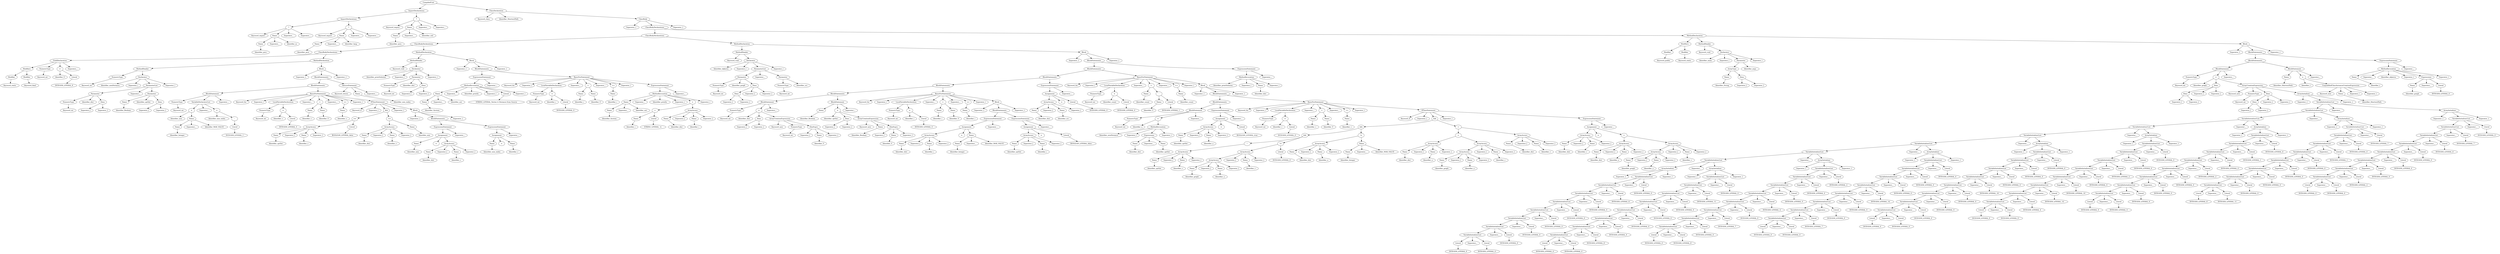 digraph G{
node[ordering=out]
n1a[label="Identifier_java"]
n1[label="Name"]
n1->n1a
n2b[label="Seperator_."]
n2c[label="Identifier_io"]
n2[label="Name"]
n2->n1
n2->n2b
n2->n2c
n3a[label="Keyword_import"]
n3c[label="Seperator_."]
n3e[label="Seperator_;"]
n3[label="*"]
n3->n3a
n3->n2
n3->n3c
n3->n3e
n4a[label="Identifier_java"]
n4[label="Name"]
n4->n4a
n5b[label="Seperator_."]
n5c[label="Identifier_lang"]
n5[label="Name"]
n5->n4
n5->n5b
n5->n5c
n6a[label="Keyword_import"]
n6c[label="Seperator_."]
n6e[label="Seperator_;"]
n6[label="*"]
n6->n6a
n6->n5
n6->n6c
n6->n6e
n7[label="ImportDeclarations"]
n7->n3
n7->n6
n8a[label="Identifier_java"]
n8[label="Name"]
n8->n8a
n9b[label="Seperator_."]
n9c[label="Identifier_util"]
n9[label="Name"]
n9->n8
n9->n9b
n9->n9c
n10a[label="Keyword_import"]
n10c[label="Seperator_."]
n10e[label="Seperator_;"]
n10[label="*"]
n10->n10a
n10->n9
n10->n10c
n10->n10e
n11[label="ImportDeclarations"]
n11->n7
n11->n10
n12a[label="Keyword_static"]
n12[label="Modifier"]
n12->n12a
n13a[label="Keyword_final"]
n13[label="Modifier"]
n13->n13a
n14[label="Modifiers"]
n14->n12
n14->n13
n15a[label="Keyword_int"]
n15[label="NumericType"]
n15->n15a
n16a[label="INTEGER_LITERAL_9"]
n16[label="Literal"]
n16->n16a
n17a[label="Identifier_V"]
n17[label="="]
n17->n17a
n17->n16
n18d[label="Seperator_;"]
n18[label="FieldDeclaration"]
n18->n14
n18->n15
n18->n17
n18->n18d
n19a[label="Keyword_int"]
n19[label="NumericType"]
n19->n19a
n20a[label="Keyword_int"]
n20[label="NumericType"]
n20->n20a
n21a[label="Seperator_["]
n21b[label="Seperator_]"]
n21[label="Dims"]
n21->n21a
n21->n21b
n22b[label="Identifier_dist"]
n22[label="Parameter"]
n22->n20
n22->n22b
n22->n21
n23a[label="Identifier_Boolean"]
n23[label="Name"]
n23->n23a
n24a[label="Seperator_["]
n24b[label="Seperator_]"]
n24[label="Dims"]
n24->n24a
n24->n24b
n25b[label="Identifier_sptSet"]
n25[label="Parameter"]
n25->n23
n25->n25b
n25->n24
n26b[label="Seperator_,"]
n26[label="ParameterList"]
n26->n22
n26->n26b
n26->n25
n27a[label="Identifier_minDistance"]
n27b[label="Seperator_("]
n27d[label="Seperator_)"]
n27[label="Declarator"]
n27->n27a
n27->n27b
n27->n26
n27->n27d
n28[label="MethodHeader"]
n28->n19
n28->n27
n29a[label="Keyword_int"]
n29[label="NumericType"]
n29->n29a
n30a[label="Identifier_Integer"]
n30[label="Name"]
n30->n30a
n31b[label="Seperator_."]
n31c[label="Identifier_MAX_VALUE"]
n31[label="Name"]
n31->n30
n31->n31b
n31->n31c
n32a[label="Identifier_min"]
n32[label="="]
n32->n32a
n32->n31
n33a[label="INTEGER_LITERAL_1"]
n33[label="Literal"]
n33->n33a
n34[label="-"]
n34->n33
n35a[label="Identifier_min_index"]
n35[label="="]
n35->n35a
n35->n34
n36b[label="Seperator_,"]
n36[label="VariableDeclaratorList"]
n36->n32
n36->n36b
n36->n35
n37c[label="Seperator_;"]
n37[label="BlockStatement"]
n37->n29
n37->n36
n37->n37c
n38a[label="Keyword_int"]
n38[label="NumericType"]
n38->n38a
n39a[label="INTEGER_LITERAL_0"]
n39[label="Literal"]
n39->n39a
n40a[label="Identifier_v"]
n40[label="="]
n40->n40a
n40->n39
n41[label="LocalVariableDeclaration"]
n41->n38
n41->n40
n42a[label="Identifier_v"]
n42[label="Name"]
n42->n42a
n43a[label="Identifier_V"]
n43[label="Name"]
n43->n43a
n44[label="<"]
n44->n42
n44->n43
n45a[label="Identifier_v"]
n45[label="Name"]
n45->n45a
n46[label="++"]
n46->n45
n47a[label="Identifier_sptSet"]
n47[label="Name"]
n47->n47a
n48a[label="Identifier_v"]
n48[label="Name"]
n48->n48a
n49b[label="Seperator_["]
n49d[label="Seperator_]"]
n49[label="ArrayAccess"]
n49->n47
n49->n49b
n49->n48
n49->n49d
n50a[label="BOOLEAN_LITERAL_false"]
n50[label="Literal"]
n50->n50a
n51[label="=="]
n51->n49
n51->n50
n52a[label="Identifier_dist"]
n52[label="Name"]
n52->n52a
n53a[label="Identifier_v"]
n53[label="Name"]
n53->n53a
n54b[label="Seperator_["]
n54d[label="Seperator_]"]
n54[label="ArrayAccess"]
n54->n52
n54->n54b
n54->n53
n54->n54d
n55a[label="Identifier_min"]
n55[label="Name"]
n55->n55a
n56[label="<="]
n56->n54
n56->n55
n57[label="&&"]
n57->n51
n57->n56
n58a[label="Identifier_min"]
n58[label="Name"]
n58->n58a
n59[label="="]
n60a[label="Identifier_dist"]
n60[label="Name"]
n60->n60a
n61a[label="Identifier_v"]
n61[label="Name"]
n61->n61a
n62b[label="Seperator_["]
n62d[label="Seperator_]"]
n62[label="ArrayAccess"]
n62->n60
n62->n62b
n62->n61
n62->n62d
n63[label="Assignment"]
n63->n58
n63->n59
n63->n62
n64b[label="Seperator_;"]
n64[label="ExpressionStatement"]
n64->n63
n64->n64b
n65a[label="Identifier_min_index"]
n65[label="Name"]
n65->n65a
n66[label="="]
n67a[label="Identifier_v"]
n67[label="Name"]
n67->n67a
n68[label="Assignment"]
n68->n65
n68->n66
n68->n67
n69b[label="Seperator_;"]
n69[label="ExpressionStatement"]
n69->n68
n69->n69b
n70[label="BlockStatements"]
n70->n64
n70->n69
n71a[label="Seperator_{"]
n71c[label="Seperator_}"]
n71[label="Block"]
n71->n71a
n71->n70
n71->n71c
n72a[label="Keyword_if"]
n72b[label="Seperator_("]
n72d[label="Seperator_)"]
n72[label="IfThenStatement"]
n72->n72a
n72->n72b
n72->n57
n72->n72d
n72->n71
n73a[label="Keyword_for"]
n73b[label="Seperator_("]
n73d[label="Seperator_;"]
n73f[label="Seperator_;"]
n73h[label="Seperator_)"]
n73[label="BasicForStatement"]
n73->n73a
n73->n73b
n73->n41
n73->n73d
n73->n44
n73->n73f
n73->n46
n73->n73h
n73->n72
n74[label="BlockStatements"]
n74->n37
n74->n73
n75a[label="Identifier_min_index"]
n75[label="Name"]
n75->n75a
n76a[label="Keyword_return"]
n76c[label="Seperator_;"]
n76[label="ReturnStatement"]
n76->n76a
n76->n75
n76->n76c
n77[label="BlockStatements"]
n77->n74
n77->n76
n78a[label="Seperator_{"]
n78c[label="Seperator_}"]
n78[label="Block"]
n78->n78a
n78->n77
n78->n78c
n79[label="MethodDeclaration"]
n79->n28
n79->n78
n80[label="ClassBodyDeclarations"]
n80->n18
n80->n79
n81a[label="Keyword_int"]
n81[label="NumericType"]
n81->n81a
n82a[label="Seperator_["]
n82b[label="Seperator_]"]
n82[label="Dims"]
n82->n82a
n82->n82b
n83b[label="Identifier_dist"]
n83[label="Parameter"]
n83->n81
n83->n83b
n83->n82
n84a[label="Identifier_printSolution"]
n84b[label="Seperator_("]
n84d[label="Seperator_)"]
n84[label="Declarator"]
n84->n84a
n84->n84b
n84->n83
n84->n84d
n85a[label="Keyword_void"]
n85[label="MethodHeader"]
n85->n85a
n85->n84
n86a[label="Identifier_System"]
n86[label="Name"]
n86->n86a
n87b[label="Seperator_."]
n87c[label="Identifier_out"]
n87[label="Name"]
n87->n86
n87->n87b
n87->n87c
n88a[label="STRING_LITERAL_Vertex \t\t Distance from Source"]
n88[label="Literal"]
n88->n88a
n89b[label="Seperator_."]
n89c[label="Identifier_println"]
n89d[label="Seperator_("]
n89f[label="Seperator_)"]
n89[label="MethodInvocation"]
n89->n87
n89->n89b
n89->n89c
n89->n89d
n89->n88
n89->n89f
n90b[label="Seperator_;"]
n90[label="ExpressionStatement"]
n90->n89
n90->n90b
n91a[label="Keyword_int"]
n91[label="NumericType"]
n91->n91a
n92a[label="INTEGER_LITERAL_0"]
n92[label="Literal"]
n92->n92a
n93a[label="Identifier_i"]
n93[label="="]
n93->n93a
n93->n92
n94[label="LocalVariableDeclaration"]
n94->n91
n94->n93
n95a[label="Identifier_i"]
n95[label="Name"]
n95->n95a
n96a[label="Identifier_V"]
n96[label="Name"]
n96->n96a
n97[label="<"]
n97->n95
n97->n96
n98a[label="Identifier_i"]
n98[label="Name"]
n98->n98a
n99[label="++"]
n99->n98
n100a[label="Identifier_System"]
n100[label="Name"]
n100->n100a
n101b[label="Seperator_."]
n101c[label="Identifier_out"]
n101[label="Name"]
n101->n100
n101->n101b
n101->n101c
n102a[label="Identifier_i"]
n102[label="Name"]
n102->n102a
n103a[label="STRING_LITERAL_ \t\t "]
n103[label="Literal"]
n103->n103a
n104[label="+"]
n104->n102
n104->n103
n105a[label="Identifier_dist"]
n105[label="Name"]
n105->n105a
n106a[label="Identifier_i"]
n106[label="Name"]
n106->n106a
n107b[label="Seperator_["]
n107d[label="Seperator_]"]
n107[label="ArrayAccess"]
n107->n105
n107->n107b
n107->n106
n107->n107d
n108[label="+"]
n108->n104
n108->n107
n109b[label="Seperator_."]
n109c[label="Identifier_println"]
n109d[label="Seperator_("]
n109f[label="Seperator_)"]
n109[label="MethodInvocation"]
n109->n101
n109->n109b
n109->n109c
n109->n109d
n109->n108
n109->n109f
n110b[label="Seperator_;"]
n110[label="ExpressionStatement"]
n110->n109
n110->n110b
n111a[label="Keyword_for"]
n111b[label="Seperator_("]
n111d[label="Seperator_;"]
n111f[label="Seperator_;"]
n111h[label="Seperator_)"]
n111[label="BasicForStatement"]
n111->n111a
n111->n111b
n111->n94
n111->n111d
n111->n97
n111->n111f
n111->n99
n111->n111h
n111->n110
n112[label="BlockStatements"]
n112->n90
n112->n111
n113a[label="Seperator_{"]
n113c[label="Seperator_}"]
n113[label="Block"]
n113->n113a
n113->n112
n113->n113c
n114[label="MethodDeclaration"]
n114->n85
n114->n113
n115[label="ClassBodyDeclarations"]
n115->n80
n115->n114
n116a[label="Keyword_int"]
n116[label="NumericType"]
n116->n116a
n117a[label="Seperator_["]
n117b[label="Seperator_]"]
n117[label="Dims"]
n117->n117a
n117->n117b
n118b[label="Seperator_["]
n118c[label="Seperator_]"]
n118[label="Dims"]
n118->n117
n118->n118b
n118->n118c
n119b[label="Identifier_graph"]
n119[label="Parameter"]
n119->n116
n119->n119b
n119->n118
n120a[label="Keyword_int"]
n120[label="NumericType"]
n120->n120a
n121b[label="Identifier_src"]
n121[label="Parameter"]
n121->n120
n121->n121b
n122b[label="Seperator_,"]
n122[label="ParameterList"]
n122->n119
n122->n122b
n122->n121
n123a[label="Identifier_dijkstra"]
n123b[label="Seperator_("]
n123d[label="Seperator_)"]
n123[label="Declarator"]
n123->n123a
n123->n123b
n123->n122
n123->n123d
n124a[label="Keyword_void"]
n124[label="MethodHeader"]
n124->n124a
n124->n123
n125a[label="Keyword_int"]
n125[label="NumericType"]
n125->n125a
n126a[label="Seperator_["]
n126b[label="Seperator_]"]
n126[label="Dims"]
n126->n126a
n126->n126b
n127a[label="Keyword_int"]
n127[label="NumericType"]
n127->n127a
n128a[label="Identifier_V"]
n128[label="Name"]
n128->n128a
n129a[label="Seperator_["]
n129c[label="Seperator_]"]
n129[label="DimExprs"]
n129->n129a
n129->n128
n129->n129c
n130a[label="Keyword_new"]
n130[label="ArrayCreationExpression"]
n130->n130a
n130->n127
n130->n129
n131a[label="Identifier_dist"]
n131[label="="]
n131->n131a
n131->n126
n131->n130
n132c[label="Seperator_;"]
n132[label="BlockStatement"]
n132->n125
n132->n131
n132->n132c
n133a[label="Identifier_Boolean"]
n133[label="Name"]
n133->n133a
n134a[label="Seperator_["]
n134b[label="Seperator_]"]
n134[label="Dims"]
n134->n134a
n134->n134b
n135a[label="Identifier_Boolean"]
n135[label="Name"]
n135->n135a
n136a[label="Identifier_V"]
n136[label="Name"]
n136->n136a
n137a[label="Seperator_["]
n137c[label="Seperator_]"]
n137[label="DimExprs"]
n137->n137a
n137->n136
n137->n137c
n138a[label="Keyword_new"]
n138[label="ArrayCreationExpression"]
n138->n138a
n138->n135
n138->n137
n139a[label="Identifier_sptSet"]
n139[label="="]
n139->n139a
n139->n134
n139->n138
n140c[label="Seperator_;"]
n140[label="BlockStatement"]
n140->n133
n140->n139
n140->n140c
n141[label="BlockStatements"]
n141->n132
n141->n140
n142a[label="Keyword_int"]
n142[label="NumericType"]
n142->n142a
n143a[label="INTEGER_LITERAL_0"]
n143[label="Literal"]
n143->n143a
n144a[label="Identifier_i"]
n144[label="="]
n144->n144a
n144->n143
n145[label="LocalVariableDeclaration"]
n145->n142
n145->n144
n146a[label="Identifier_i"]
n146[label="Name"]
n146->n146a
n147a[label="Identifier_V"]
n147[label="Name"]
n147->n147a
n148[label="<"]
n148->n146
n148->n147
n149a[label="Identifier_i"]
n149[label="Name"]
n149->n149a
n150[label="++"]
n150->n149
n151a[label="Identifier_dist"]
n151[label="Name"]
n151->n151a
n152a[label="Identifier_i"]
n152[label="Name"]
n152->n152a
n153b[label="Seperator_["]
n153d[label="Seperator_]"]
n153[label="ArrayAccess"]
n153->n151
n153->n153b
n153->n152
n153->n153d
n154[label="="]
n155a[label="Identifier_Integer"]
n155[label="Name"]
n155->n155a
n156b[label="Seperator_."]
n156c[label="Identifier_MAX_VALUE"]
n156[label="Name"]
n156->n155
n156->n156b
n156->n156c
n157[label="Assignment"]
n157->n153
n157->n154
n157->n156
n158b[label="Seperator_;"]
n158[label="ExpressionStatement"]
n158->n157
n158->n158b
n159a[label="Identifier_sptSet"]
n159[label="Name"]
n159->n159a
n160a[label="Identifier_i"]
n160[label="Name"]
n160->n160a
n161b[label="Seperator_["]
n161d[label="Seperator_]"]
n161[label="ArrayAccess"]
n161->n159
n161->n161b
n161->n160
n161->n161d
n162[label="="]
n163a[label="BOOLEAN_LITERAL_false"]
n163[label="Literal"]
n163->n163a
n164[label="Assignment"]
n164->n161
n164->n162
n164->n163
n165b[label="Seperator_;"]
n165[label="ExpressionStatement"]
n165->n164
n165->n165b
n166[label="BlockStatements"]
n166->n158
n166->n165
n167a[label="Seperator_{"]
n167c[label="Seperator_}"]
n167[label="Block"]
n167->n167a
n167->n166
n167->n167c
n168a[label="Keyword_for"]
n168b[label="Seperator_("]
n168d[label="Seperator_;"]
n168f[label="Seperator_;"]
n168h[label="Seperator_)"]
n168[label="BasicForStatement"]
n168->n168a
n168->n168b
n168->n145
n168->n168d
n168->n148
n168->n168f
n168->n150
n168->n168h
n168->n167
n169[label="BlockStatements"]
n169->n141
n169->n168
n170a[label="Identifier_dist"]
n170[label="Name"]
n170->n170a
n171a[label="Identifier_src"]
n171[label="Name"]
n171->n171a
n172b[label="Seperator_["]
n172d[label="Seperator_]"]
n172[label="ArrayAccess"]
n172->n170
n172->n172b
n172->n171
n172->n172d
n173[label="="]
n174a[label="INTEGER_LITERAL_0"]
n174[label="Literal"]
n174->n174a
n175[label="Assignment"]
n175->n172
n175->n173
n175->n174
n176b[label="Seperator_;"]
n176[label="ExpressionStatement"]
n176->n175
n176->n176b
n177[label="BlockStatements"]
n177->n169
n177->n176
n178a[label="Keyword_int"]
n178[label="NumericType"]
n178->n178a
n179a[label="INTEGER_LITERAL_0"]
n179[label="Literal"]
n179->n179a
n180a[label="Identifier_count"]
n180[label="="]
n180->n180a
n180->n179
n181[label="LocalVariableDeclaration"]
n181->n178
n181->n180
n182a[label="Identifier_count"]
n182[label="Name"]
n182->n182a
n183a[label="Identifier_V"]
n183[label="Name"]
n183->n183a
n184a[label="INTEGER_LITERAL_1"]
n184[label="Literal"]
n184->n184a
n185[label="-"]
n185->n183
n185->n184
n186[label="<"]
n186->n182
n186->n185
n187a[label="Identifier_count"]
n187[label="Name"]
n187->n187a
n188[label="++"]
n188->n187
n189a[label="Keyword_int"]
n189[label="NumericType"]
n189->n189a
n190a[label="Identifier_dist"]
n190[label="Name"]
n190->n190a
n191a[label="Identifier_sptSet"]
n191[label="Name"]
n191->n191a
n192b[label="Seperator_,"]
n192[label="Expressions"]
n192->n190
n192->n192b
n192->n191
n193a[label="Identifier_minDistance"]
n193b[label="Seperator_("]
n193d[label="Seperator_)"]
n193[label="MethodInvocation"]
n193->n193a
n193->n193b
n193->n192
n193->n193d
n194a[label="Identifier_u"]
n194[label="="]
n194->n194a
n194->n193
n195c[label="Seperator_;"]
n195[label="BlockStatement"]
n195->n189
n195->n194
n195->n195c
n196a[label="Identifier_sptSet"]
n196[label="Name"]
n196->n196a
n197a[label="Identifier_u"]
n197[label="Name"]
n197->n197a
n198b[label="Seperator_["]
n198d[label="Seperator_]"]
n198[label="ArrayAccess"]
n198->n196
n198->n198b
n198->n197
n198->n198d
n199[label="="]
n200a[label="BOOLEAN_LITERAL_true"]
n200[label="Literal"]
n200->n200a
n201[label="Assignment"]
n201->n198
n201->n199
n201->n200
n202b[label="Seperator_;"]
n202[label="ExpressionStatement"]
n202->n201
n202->n202b
n203[label="BlockStatements"]
n203->n195
n203->n202
n204a[label="Keyword_int"]
n204[label="NumericType"]
n204->n204a
n205a[label="INTEGER_LITERAL_0"]
n205[label="Literal"]
n205->n205a
n206a[label="Identifier_v"]
n206[label="="]
n206->n206a
n206->n205
n207[label="LocalVariableDeclaration"]
n207->n204
n207->n206
n208a[label="Identifier_v"]
n208[label="Name"]
n208->n208a
n209a[label="Identifier_V"]
n209[label="Name"]
n209->n209a
n210[label="<"]
n210->n208
n210->n209
n211a[label="Identifier_v"]
n211[label="Name"]
n211->n211a
n212[label="++"]
n212->n211
n213a[label="Identifier_sptSet"]
n213[label="Name"]
n213->n213a
n214a[label="Identifier_v"]
n214[label="Name"]
n214->n214a
n215b[label="Seperator_["]
n215d[label="Seperator_]"]
n215[label="ArrayAccess"]
n215->n213
n215->n215b
n215->n214
n215->n215d
n216[label="!"]
n216->n215
n217a[label="Identifier_graph"]
n217[label="Name"]
n217->n217a
n218a[label="Identifier_u"]
n218[label="Name"]
n218->n218a
n219b[label="Seperator_["]
n219d[label="Seperator_]"]
n219[label="ArrayAccess"]
n219->n217
n219->n219b
n219->n218
n219->n219d
n220a[label="Identifier_v"]
n220[label="Name"]
n220->n220a
n221b[label="Seperator_["]
n221d[label="Seperator_]"]
n221[label="ArrayAccess"]
n221->n219
n221->n221b
n221->n220
n221->n221d
n222a[label="INTEGER_LITERAL_0"]
n222[label="Literal"]
n222->n222a
n223[label="!="]
n223->n221
n223->n222
n224[label="&&"]
n224->n216
n224->n223
n225a[label="Identifier_dist"]
n225[label="Name"]
n225->n225a
n226a[label="Identifier_u"]
n226[label="Name"]
n226->n226a
n227b[label="Seperator_["]
n227d[label="Seperator_]"]
n227[label="ArrayAccess"]
n227->n225
n227->n227b
n227->n226
n227->n227d
n228a[label="Identifier_Integer"]
n228[label="Name"]
n228->n228a
n229b[label="Seperator_."]
n229c[label="Identifier_MAX_VALUE"]
n229[label="Name"]
n229->n228
n229->n229b
n229->n229c
n230[label="!="]
n230->n227
n230->n229
n231[label="&&"]
n231->n224
n231->n230
n232a[label="Identifier_dist"]
n232[label="Name"]
n232->n232a
n233a[label="Identifier_u"]
n233[label="Name"]
n233->n233a
n234b[label="Seperator_["]
n234d[label="Seperator_]"]
n234[label="ArrayAccess"]
n234->n232
n234->n234b
n234->n233
n234->n234d
n235a[label="Identifier_graph"]
n235[label="Name"]
n235->n235a
n236a[label="Identifier_u"]
n236[label="Name"]
n236->n236a
n237b[label="Seperator_["]
n237d[label="Seperator_]"]
n237[label="ArrayAccess"]
n237->n235
n237->n237b
n237->n236
n237->n237d
n238a[label="Identifier_v"]
n238[label="Name"]
n238->n238a
n239b[label="Seperator_["]
n239d[label="Seperator_]"]
n239[label="ArrayAccess"]
n239->n237
n239->n239b
n239->n238
n239->n239d
n240[label="+"]
n240->n234
n240->n239
n241a[label="Identifier_dist"]
n241[label="Name"]
n241->n241a
n242a[label="Identifier_v"]
n242[label="Name"]
n242->n242a
n243b[label="Seperator_["]
n243d[label="Seperator_]"]
n243[label="ArrayAccess"]
n243->n241
n243->n243b
n243->n242
n243->n243d
n244[label="<"]
n244->n240
n244->n243
n245[label="&&"]
n245->n231
n245->n244
n246a[label="Identifier_dist"]
n246[label="Name"]
n246->n246a
n247a[label="Identifier_v"]
n247[label="Name"]
n247->n247a
n248b[label="Seperator_["]
n248d[label="Seperator_]"]
n248[label="ArrayAccess"]
n248->n246
n248->n248b
n248->n247
n248->n248d
n249[label="="]
n250a[label="Identifier_dist"]
n250[label="Name"]
n250->n250a
n251a[label="Identifier_u"]
n251[label="Name"]
n251->n251a
n252b[label="Seperator_["]
n252d[label="Seperator_]"]
n252[label="ArrayAccess"]
n252->n250
n252->n252b
n252->n251
n252->n252d
n253a[label="Identifier_graph"]
n253[label="Name"]
n253->n253a
n254a[label="Identifier_u"]
n254[label="Name"]
n254->n254a
n255b[label="Seperator_["]
n255d[label="Seperator_]"]
n255[label="ArrayAccess"]
n255->n253
n255->n255b
n255->n254
n255->n255d
n256a[label="Identifier_v"]
n256[label="Name"]
n256->n256a
n257b[label="Seperator_["]
n257d[label="Seperator_]"]
n257[label="ArrayAccess"]
n257->n255
n257->n257b
n257->n256
n257->n257d
n258[label="+"]
n258->n252
n258->n257
n259[label="Assignment"]
n259->n248
n259->n249
n259->n258
n260b[label="Seperator_;"]
n260[label="ExpressionStatement"]
n260->n259
n260->n260b
n261a[label="Keyword_if"]
n261b[label="Seperator_("]
n261d[label="Seperator_)"]
n261[label="IfThenStatement"]
n261->n261a
n261->n261b
n261->n245
n261->n261d
n261->n260
n262a[label="Keyword_for"]
n262b[label="Seperator_("]
n262d[label="Seperator_;"]
n262f[label="Seperator_;"]
n262h[label="Seperator_)"]
n262[label="BasicForStatement"]
n262->n262a
n262->n262b
n262->n207
n262->n262d
n262->n210
n262->n262f
n262->n212
n262->n262h
n262->n261
n263[label="BlockStatements"]
n263->n203
n263->n262
n264a[label="Seperator_{"]
n264c[label="Seperator_}"]
n264[label="Block"]
n264->n264a
n264->n263
n264->n264c
n265a[label="Keyword_for"]
n265b[label="Seperator_("]
n265d[label="Seperator_;"]
n265f[label="Seperator_;"]
n265h[label="Seperator_)"]
n265[label="BasicForStatement"]
n265->n265a
n265->n265b
n265->n181
n265->n265d
n265->n186
n265->n265f
n265->n188
n265->n265h
n265->n264
n266[label="BlockStatements"]
n266->n177
n266->n265
n267a[label="Identifier_dist"]
n267[label="Name"]
n267->n267a
n268a[label="Identifier_printSolution"]
n268b[label="Seperator_("]
n268d[label="Seperator_)"]
n268[label="MethodInvocation"]
n268->n268a
n268->n268b
n268->n267
n268->n268d
n269b[label="Seperator_;"]
n269[label="ExpressionStatement"]
n269->n268
n269->n269b
n270[label="BlockStatements"]
n270->n266
n270->n269
n271a[label="Seperator_{"]
n271c[label="Seperator_}"]
n271[label="Block"]
n271->n271a
n271->n270
n271->n271c
n272[label="MethodDeclaration"]
n272->n124
n272->n271
n273[label="ClassBodyDeclarations"]
n273->n115
n273->n272
n274a[label="Keyword_public"]
n274[label="Modifier"]
n274->n274a
n275a[label="Keyword_static"]
n275[label="Modifier"]
n275->n275a
n276[label="Modifiers"]
n276->n274
n276->n275
n277a[label="Identifier_String"]
n277[label="Name"]
n277->n277a
n278a[label="Seperator_["]
n278b[label="Seperator_]"]
n278[label="Dims"]
n278->n278a
n278->n278b
n279[label="ArrayType"]
n279->n277
n279->n278
n280b[label="Identifier_args"]
n280[label="Parameter"]
n280->n279
n280->n280b
n281a[label="Identifier_main"]
n281b[label="Seperator_("]
n281d[label="Seperator_)"]
n281[label="Declarator"]
n281->n281a
n281->n281b
n281->n280
n281->n281d
n282a[label="Keyword_void"]
n282[label="MethodHeader"]
n282->n282a
n282->n281
n283a[label="Keyword_int"]
n283[label="NumericType"]
n283->n283a
n284a[label="Seperator_["]
n284b[label="Seperator_]"]
n284[label="Dims"]
n284->n284a
n284->n284b
n285b[label="Seperator_["]
n285c[label="Seperator_]"]
n285[label="Dims"]
n285->n284
n285->n285b
n285->n285c
n286a[label="Keyword_int"]
n286[label="NumericType"]
n286->n286a
n287a[label="Seperator_["]
n287b[label="Seperator_]"]
n287[label="Dims"]
n287->n287a
n287->n287b
n288b[label="Seperator_["]
n288c[label="Seperator_]"]
n288[label="Dims"]
n288->n287
n288->n288b
n288->n288c
n289a[label="INTEGER_LITERAL_0"]
n289[label="Literal"]
n289->n289a
n290a[label="INTEGER_LITERAL_4"]
n290[label="Literal"]
n290->n290a
n291b[label="Seperator_,"]
n291[label="VariableInitializerList"]
n291->n289
n291->n291b
n291->n290
n292a[label="INTEGER_LITERAL_0"]
n292[label="Literal"]
n292->n292a
n293b[label="Seperator_,"]
n293[label="VariableInitializerList"]
n293->n291
n293->n293b
n293->n292
n294a[label="INTEGER_LITERAL_0"]
n294[label="Literal"]
n294->n294a
n295b[label="Seperator_,"]
n295[label="VariableInitializerList"]
n295->n293
n295->n295b
n295->n294
n296a[label="INTEGER_LITERAL_0"]
n296[label="Literal"]
n296->n296a
n297b[label="Seperator_,"]
n297[label="VariableInitializerList"]
n297->n295
n297->n297b
n297->n296
n298a[label="INTEGER_LITERAL_0"]
n298[label="Literal"]
n298->n298a
n299b[label="Seperator_,"]
n299[label="VariableInitializerList"]
n299->n297
n299->n299b
n299->n298
n300a[label="INTEGER_LITERAL_0"]
n300[label="Literal"]
n300->n300a
n301b[label="Seperator_,"]
n301[label="VariableInitializerList"]
n301->n299
n301->n301b
n301->n300
n302a[label="INTEGER_LITERAL_8"]
n302[label="Literal"]
n302->n302a
n303b[label="Seperator_,"]
n303[label="VariableInitializerList"]
n303->n301
n303->n303b
n303->n302
n304a[label="INTEGER_LITERAL_0"]
n304[label="Literal"]
n304->n304a
n305b[label="Seperator_,"]
n305[label="VariableInitializerList"]
n305->n303
n305->n305b
n305->n304
n306a[label="Seperator_{"]
n306c[label="Seperator_}"]
n306[label="ArrayInitializer"]
n306->n306a
n306->n305
n306->n306c
n307a[label="INTEGER_LITERAL_4"]
n307[label="Literal"]
n307->n307a
n308a[label="INTEGER_LITERAL_0"]
n308[label="Literal"]
n308->n308a
n309b[label="Seperator_,"]
n309[label="VariableInitializerList"]
n309->n307
n309->n309b
n309->n308
n310a[label="INTEGER_LITERAL_8"]
n310[label="Literal"]
n310->n310a
n311b[label="Seperator_,"]
n311[label="VariableInitializerList"]
n311->n309
n311->n311b
n311->n310
n312a[label="INTEGER_LITERAL_0"]
n312[label="Literal"]
n312->n312a
n313b[label="Seperator_,"]
n313[label="VariableInitializerList"]
n313->n311
n313->n313b
n313->n312
n314a[label="INTEGER_LITERAL_0"]
n314[label="Literal"]
n314->n314a
n315b[label="Seperator_,"]
n315[label="VariableInitializerList"]
n315->n313
n315->n315b
n315->n314
n316a[label="INTEGER_LITERAL_0"]
n316[label="Literal"]
n316->n316a
n317b[label="Seperator_,"]
n317[label="VariableInitializerList"]
n317->n315
n317->n317b
n317->n316
n318a[label="INTEGER_LITERAL_0"]
n318[label="Literal"]
n318->n318a
n319b[label="Seperator_,"]
n319[label="VariableInitializerList"]
n319->n317
n319->n319b
n319->n318
n320a[label="INTEGER_LITERAL_11"]
n320[label="Literal"]
n320->n320a
n321b[label="Seperator_,"]
n321[label="VariableInitializerList"]
n321->n319
n321->n321b
n321->n320
n322a[label="INTEGER_LITERAL_0"]
n322[label="Literal"]
n322->n322a
n323b[label="Seperator_,"]
n323[label="VariableInitializerList"]
n323->n321
n323->n323b
n323->n322
n324a[label="Seperator_{"]
n324c[label="Seperator_}"]
n324[label="ArrayInitializer"]
n324->n324a
n324->n323
n324->n324c
n325b[label="Seperator_,"]
n325[label="VariableInitializerList"]
n325->n306
n325->n325b
n325->n324
n326a[label="INTEGER_LITERAL_0"]
n326[label="Literal"]
n326->n326a
n327a[label="INTEGER_LITERAL_8"]
n327[label="Literal"]
n327->n327a
n328b[label="Seperator_,"]
n328[label="VariableInitializerList"]
n328->n326
n328->n328b
n328->n327
n329a[label="INTEGER_LITERAL_0"]
n329[label="Literal"]
n329->n329a
n330b[label="Seperator_,"]
n330[label="VariableInitializerList"]
n330->n328
n330->n330b
n330->n329
n331a[label="INTEGER_LITERAL_7"]
n331[label="Literal"]
n331->n331a
n332b[label="Seperator_,"]
n332[label="VariableInitializerList"]
n332->n330
n332->n332b
n332->n331
n333a[label="INTEGER_LITERAL_0"]
n333[label="Literal"]
n333->n333a
n334b[label="Seperator_,"]
n334[label="VariableInitializerList"]
n334->n332
n334->n334b
n334->n333
n335a[label="INTEGER_LITERAL_4"]
n335[label="Literal"]
n335->n335a
n336b[label="Seperator_,"]
n336[label="VariableInitializerList"]
n336->n334
n336->n336b
n336->n335
n337a[label="INTEGER_LITERAL_0"]
n337[label="Literal"]
n337->n337a
n338b[label="Seperator_,"]
n338[label="VariableInitializerList"]
n338->n336
n338->n338b
n338->n337
n339a[label="INTEGER_LITERAL_0"]
n339[label="Literal"]
n339->n339a
n340b[label="Seperator_,"]
n340[label="VariableInitializerList"]
n340->n338
n340->n340b
n340->n339
n341a[label="INTEGER_LITERAL_2"]
n341[label="Literal"]
n341->n341a
n342b[label="Seperator_,"]
n342[label="VariableInitializerList"]
n342->n340
n342->n342b
n342->n341
n343a[label="Seperator_{"]
n343c[label="Seperator_}"]
n343[label="ArrayInitializer"]
n343->n343a
n343->n342
n343->n343c
n344b[label="Seperator_,"]
n344[label="VariableInitializerList"]
n344->n325
n344->n344b
n344->n343
n345a[label="INTEGER_LITERAL_0"]
n345[label="Literal"]
n345->n345a
n346a[label="INTEGER_LITERAL_0"]
n346[label="Literal"]
n346->n346a
n347b[label="Seperator_,"]
n347[label="VariableInitializerList"]
n347->n345
n347->n347b
n347->n346
n348a[label="INTEGER_LITERAL_7"]
n348[label="Literal"]
n348->n348a
n349b[label="Seperator_,"]
n349[label="VariableInitializerList"]
n349->n347
n349->n349b
n349->n348
n350a[label="INTEGER_LITERAL_0"]
n350[label="Literal"]
n350->n350a
n351b[label="Seperator_,"]
n351[label="VariableInitializerList"]
n351->n349
n351->n351b
n351->n350
n352a[label="INTEGER_LITERAL_9"]
n352[label="Literal"]
n352->n352a
n353b[label="Seperator_,"]
n353[label="VariableInitializerList"]
n353->n351
n353->n353b
n353->n352
n354a[label="INTEGER_LITERAL_14"]
n354[label="Literal"]
n354->n354a
n355b[label="Seperator_,"]
n355[label="VariableInitializerList"]
n355->n353
n355->n355b
n355->n354
n356a[label="INTEGER_LITERAL_0"]
n356[label="Literal"]
n356->n356a
n357b[label="Seperator_,"]
n357[label="VariableInitializerList"]
n357->n355
n357->n357b
n357->n356
n358a[label="INTEGER_LITERAL_0"]
n358[label="Literal"]
n358->n358a
n359b[label="Seperator_,"]
n359[label="VariableInitializerList"]
n359->n357
n359->n359b
n359->n358
n360a[label="INTEGER_LITERAL_0"]
n360[label="Literal"]
n360->n360a
n361b[label="Seperator_,"]
n361[label="VariableInitializerList"]
n361->n359
n361->n361b
n361->n360
n362a[label="Seperator_{"]
n362c[label="Seperator_}"]
n362[label="ArrayInitializer"]
n362->n362a
n362->n361
n362->n362c
n363b[label="Seperator_,"]
n363[label="VariableInitializerList"]
n363->n344
n363->n363b
n363->n362
n364a[label="INTEGER_LITERAL_0"]
n364[label="Literal"]
n364->n364a
n365a[label="INTEGER_LITERAL_0"]
n365[label="Literal"]
n365->n365a
n366b[label="Seperator_,"]
n366[label="VariableInitializerList"]
n366->n364
n366->n366b
n366->n365
n367a[label="INTEGER_LITERAL_0"]
n367[label="Literal"]
n367->n367a
n368b[label="Seperator_,"]
n368[label="VariableInitializerList"]
n368->n366
n368->n368b
n368->n367
n369a[label="INTEGER_LITERAL_9"]
n369[label="Literal"]
n369->n369a
n370b[label="Seperator_,"]
n370[label="VariableInitializerList"]
n370->n368
n370->n370b
n370->n369
n371a[label="INTEGER_LITERAL_0"]
n371[label="Literal"]
n371->n371a
n372b[label="Seperator_,"]
n372[label="VariableInitializerList"]
n372->n370
n372->n372b
n372->n371
n373a[label="INTEGER_LITERAL_10"]
n373[label="Literal"]
n373->n373a
n374b[label="Seperator_,"]
n374[label="VariableInitializerList"]
n374->n372
n374->n374b
n374->n373
n375a[label="INTEGER_LITERAL_0"]
n375[label="Literal"]
n375->n375a
n376b[label="Seperator_,"]
n376[label="VariableInitializerList"]
n376->n374
n376->n376b
n376->n375
n377a[label="INTEGER_LITERAL_0"]
n377[label="Literal"]
n377->n377a
n378b[label="Seperator_,"]
n378[label="VariableInitializerList"]
n378->n376
n378->n378b
n378->n377
n379a[label="INTEGER_LITERAL_0"]
n379[label="Literal"]
n379->n379a
n380b[label="Seperator_,"]
n380[label="VariableInitializerList"]
n380->n378
n380->n380b
n380->n379
n381a[label="Seperator_{"]
n381c[label="Seperator_}"]
n381[label="ArrayInitializer"]
n381->n381a
n381->n380
n381->n381c
n382b[label="Seperator_,"]
n382[label="VariableInitializerList"]
n382->n363
n382->n382b
n382->n381
n383a[label="INTEGER_LITERAL_0"]
n383[label="Literal"]
n383->n383a
n384a[label="INTEGER_LITERAL_0"]
n384[label="Literal"]
n384->n384a
n385b[label="Seperator_,"]
n385[label="VariableInitializerList"]
n385->n383
n385->n385b
n385->n384
n386a[label="INTEGER_LITERAL_4"]
n386[label="Literal"]
n386->n386a
n387b[label="Seperator_,"]
n387[label="VariableInitializerList"]
n387->n385
n387->n387b
n387->n386
n388a[label="INTEGER_LITERAL_14"]
n388[label="Literal"]
n388->n388a
n389b[label="Seperator_,"]
n389[label="VariableInitializerList"]
n389->n387
n389->n389b
n389->n388
n390a[label="INTEGER_LITERAL_10"]
n390[label="Literal"]
n390->n390a
n391b[label="Seperator_,"]
n391[label="VariableInitializerList"]
n391->n389
n391->n391b
n391->n390
n392a[label="INTEGER_LITERAL_0"]
n392[label="Literal"]
n392->n392a
n393b[label="Seperator_,"]
n393[label="VariableInitializerList"]
n393->n391
n393->n393b
n393->n392
n394a[label="INTEGER_LITERAL_2"]
n394[label="Literal"]
n394->n394a
n395b[label="Seperator_,"]
n395[label="VariableInitializerList"]
n395->n393
n395->n395b
n395->n394
n396a[label="INTEGER_LITERAL_0"]
n396[label="Literal"]
n396->n396a
n397b[label="Seperator_,"]
n397[label="VariableInitializerList"]
n397->n395
n397->n397b
n397->n396
n398a[label="INTEGER_LITERAL_0"]
n398[label="Literal"]
n398->n398a
n399b[label="Seperator_,"]
n399[label="VariableInitializerList"]
n399->n397
n399->n399b
n399->n398
n400a[label="Seperator_{"]
n400c[label="Seperator_}"]
n400[label="ArrayInitializer"]
n400->n400a
n400->n399
n400->n400c
n401b[label="Seperator_,"]
n401[label="VariableInitializerList"]
n401->n382
n401->n401b
n401->n400
n402a[label="INTEGER_LITERAL_0"]
n402[label="Literal"]
n402->n402a
n403a[label="INTEGER_LITERAL_0"]
n403[label="Literal"]
n403->n403a
n404b[label="Seperator_,"]
n404[label="VariableInitializerList"]
n404->n402
n404->n404b
n404->n403
n405a[label="INTEGER_LITERAL_0"]
n405[label="Literal"]
n405->n405a
n406b[label="Seperator_,"]
n406[label="VariableInitializerList"]
n406->n404
n406->n406b
n406->n405
n407a[label="INTEGER_LITERAL_0"]
n407[label="Literal"]
n407->n407a
n408b[label="Seperator_,"]
n408[label="VariableInitializerList"]
n408->n406
n408->n408b
n408->n407
n409a[label="INTEGER_LITERAL_0"]
n409[label="Literal"]
n409->n409a
n410b[label="Seperator_,"]
n410[label="VariableInitializerList"]
n410->n408
n410->n410b
n410->n409
n411a[label="INTEGER_LITERAL_2"]
n411[label="Literal"]
n411->n411a
n412b[label="Seperator_,"]
n412[label="VariableInitializerList"]
n412->n410
n412->n412b
n412->n411
n413a[label="INTEGER_LITERAL_0"]
n413[label="Literal"]
n413->n413a
n414b[label="Seperator_,"]
n414[label="VariableInitializerList"]
n414->n412
n414->n414b
n414->n413
n415a[label="INTEGER_LITERAL_1"]
n415[label="Literal"]
n415->n415a
n416b[label="Seperator_,"]
n416[label="VariableInitializerList"]
n416->n414
n416->n416b
n416->n415
n417a[label="INTEGER_LITERAL_6"]
n417[label="Literal"]
n417->n417a
n418b[label="Seperator_,"]
n418[label="VariableInitializerList"]
n418->n416
n418->n418b
n418->n417
n419a[label="Seperator_{"]
n419c[label="Seperator_}"]
n419[label="ArrayInitializer"]
n419->n419a
n419->n418
n419->n419c
n420b[label="Seperator_,"]
n420[label="VariableInitializerList"]
n420->n401
n420->n420b
n420->n419
n421a[label="INTEGER_LITERAL_8"]
n421[label="Literal"]
n421->n421a
n422a[label="INTEGER_LITERAL_11"]
n422[label="Literal"]
n422->n422a
n423b[label="Seperator_,"]
n423[label="VariableInitializerList"]
n423->n421
n423->n423b
n423->n422
n424a[label="INTEGER_LITERAL_0"]
n424[label="Literal"]
n424->n424a
n425b[label="Seperator_,"]
n425[label="VariableInitializerList"]
n425->n423
n425->n425b
n425->n424
n426a[label="INTEGER_LITERAL_0"]
n426[label="Literal"]
n426->n426a
n427b[label="Seperator_,"]
n427[label="VariableInitializerList"]
n427->n425
n427->n427b
n427->n426
n428a[label="INTEGER_LITERAL_0"]
n428[label="Literal"]
n428->n428a
n429b[label="Seperator_,"]
n429[label="VariableInitializerList"]
n429->n427
n429->n429b
n429->n428
n430a[label="INTEGER_LITERAL_0"]
n430[label="Literal"]
n430->n430a
n431b[label="Seperator_,"]
n431[label="VariableInitializerList"]
n431->n429
n431->n431b
n431->n430
n432a[label="INTEGER_LITERAL_1"]
n432[label="Literal"]
n432->n432a
n433b[label="Seperator_,"]
n433[label="VariableInitializerList"]
n433->n431
n433->n433b
n433->n432
n434a[label="INTEGER_LITERAL_0"]
n434[label="Literal"]
n434->n434a
n435b[label="Seperator_,"]
n435[label="VariableInitializerList"]
n435->n433
n435->n435b
n435->n434
n436a[label="INTEGER_LITERAL_7"]
n436[label="Literal"]
n436->n436a
n437b[label="Seperator_,"]
n437[label="VariableInitializerList"]
n437->n435
n437->n437b
n437->n436
n438a[label="Seperator_{"]
n438c[label="Seperator_}"]
n438[label="ArrayInitializer"]
n438->n438a
n438->n437
n438->n438c
n439b[label="Seperator_,"]
n439[label="VariableInitializerList"]
n439->n420
n439->n439b
n439->n438
n440a[label="INTEGER_LITERAL_0"]
n440[label="Literal"]
n440->n440a
n441a[label="INTEGER_LITERAL_0"]
n441[label="Literal"]
n441->n441a
n442b[label="Seperator_,"]
n442[label="VariableInitializerList"]
n442->n440
n442->n442b
n442->n441
n443a[label="INTEGER_LITERAL_2"]
n443[label="Literal"]
n443->n443a
n444b[label="Seperator_,"]
n444[label="VariableInitializerList"]
n444->n442
n444->n444b
n444->n443
n445a[label="INTEGER_LITERAL_0"]
n445[label="Literal"]
n445->n445a
n446b[label="Seperator_,"]
n446[label="VariableInitializerList"]
n446->n444
n446->n446b
n446->n445
n447a[label="INTEGER_LITERAL_0"]
n447[label="Literal"]
n447->n447a
n448b[label="Seperator_,"]
n448[label="VariableInitializerList"]
n448->n446
n448->n448b
n448->n447
n449a[label="INTEGER_LITERAL_0"]
n449[label="Literal"]
n449->n449a
n450b[label="Seperator_,"]
n450[label="VariableInitializerList"]
n450->n448
n450->n450b
n450->n449
n451a[label="INTEGER_LITERAL_6"]
n451[label="Literal"]
n451->n451a
n452b[label="Seperator_,"]
n452[label="VariableInitializerList"]
n452->n450
n452->n452b
n452->n451
n453a[label="INTEGER_LITERAL_7"]
n453[label="Literal"]
n453->n453a
n454b[label="Seperator_,"]
n454[label="VariableInitializerList"]
n454->n452
n454->n454b
n454->n453
n455a[label="INTEGER_LITERAL_0"]
n455[label="Literal"]
n455->n455a
n456b[label="Seperator_,"]
n456[label="VariableInitializerList"]
n456->n454
n456->n456b
n456->n455
n457a[label="Seperator_{"]
n457c[label="Seperator_}"]
n457[label="ArrayInitializer"]
n457->n457a
n457->n456
n457->n457c
n458b[label="Seperator_,"]
n458[label="VariableInitializerList"]
n458->n439
n458->n458b
n458->n457
n459a[label="Seperator_{"]
n459c[label="Seperator_}"]
n459[label="ArrayInitializer"]
n459->n459a
n459->n458
n459->n459c
n460a[label="Keyword_new"]
n460[label="ArrayCreationExpression"]
n460->n460a
n460->n286
n460->n288
n460->n459
n461a[label="Identifier_graph"]
n461[label="="]
n461->n461a
n461->n285
n461->n460
n462c[label="Seperator_;"]
n462[label="BlockStatement"]
n462->n283
n462->n461
n462->n462c
n463a[label="Identifier_ShortestPath"]
n463[label="Name"]
n463->n463a
n464a[label="Identifier_ShortestPath"]
n464[label="Name"]
n464->n464a
n465a[label="Keyword_new"]
n465c[label="Seperator_("]
n465d[label="Seperator_)"]
n465[label="UnqualifiedClassInstanceCreationExpression"]
n465->n465a
n465->n464
n465->n465c
n465->n465d
n466a[label="Identifier_t"]
n466[label="="]
n466->n466a
n466->n465
n467c[label="Seperator_;"]
n467[label="BlockStatement"]
n467->n463
n467->n466
n467->n467c
n468[label="BlockStatements"]
n468->n462
n468->n467
n469a[label="Identifier_t"]
n469[label="Name"]
n469->n469a
n470a[label="Identifier_graph"]
n470[label="Name"]
n470->n470a
n471a[label="INTEGER_LITERAL_0"]
n471[label="Literal"]
n471->n471a
n472b[label="Seperator_,"]
n472[label="Expressions"]
n472->n470
n472->n472b
n472->n471
n473b[label="Seperator_."]
n473c[label="Identifier_dijkstra"]
n473d[label="Seperator_("]
n473f[label="Seperator_)"]
n473[label="MethodInvocation"]
n473->n469
n473->n473b
n473->n473c
n473->n473d
n473->n472
n473->n473f
n474b[label="Seperator_;"]
n474[label="ExpressionStatement"]
n474->n473
n474->n474b
n475[label="BlockStatements"]
n475->n468
n475->n474
n476a[label="Seperator_{"]
n476c[label="Seperator_}"]
n476[label="Block"]
n476->n476a
n476->n475
n476->n476c
n477[label="MethodDeclaration"]
n477->n276
n477->n282
n477->n476
n478[label="ClassBodyDeclarations"]
n478->n273
n478->n477
n479a[label="Seperator_{"]
n479c[label="Seperator_}"]
n479[label="ClassBody"]
n479->n479a
n479->n478
n479->n479c
n480a[label="Keyword_class"]
n480b[label="Identifier_ShortestPath"]
n480[label="ClassDeclaration"]
n480->n480a
n480->n480b
n480->n479
n481[label="CompiledUnit"]
n481->n11
n481->n480
}

